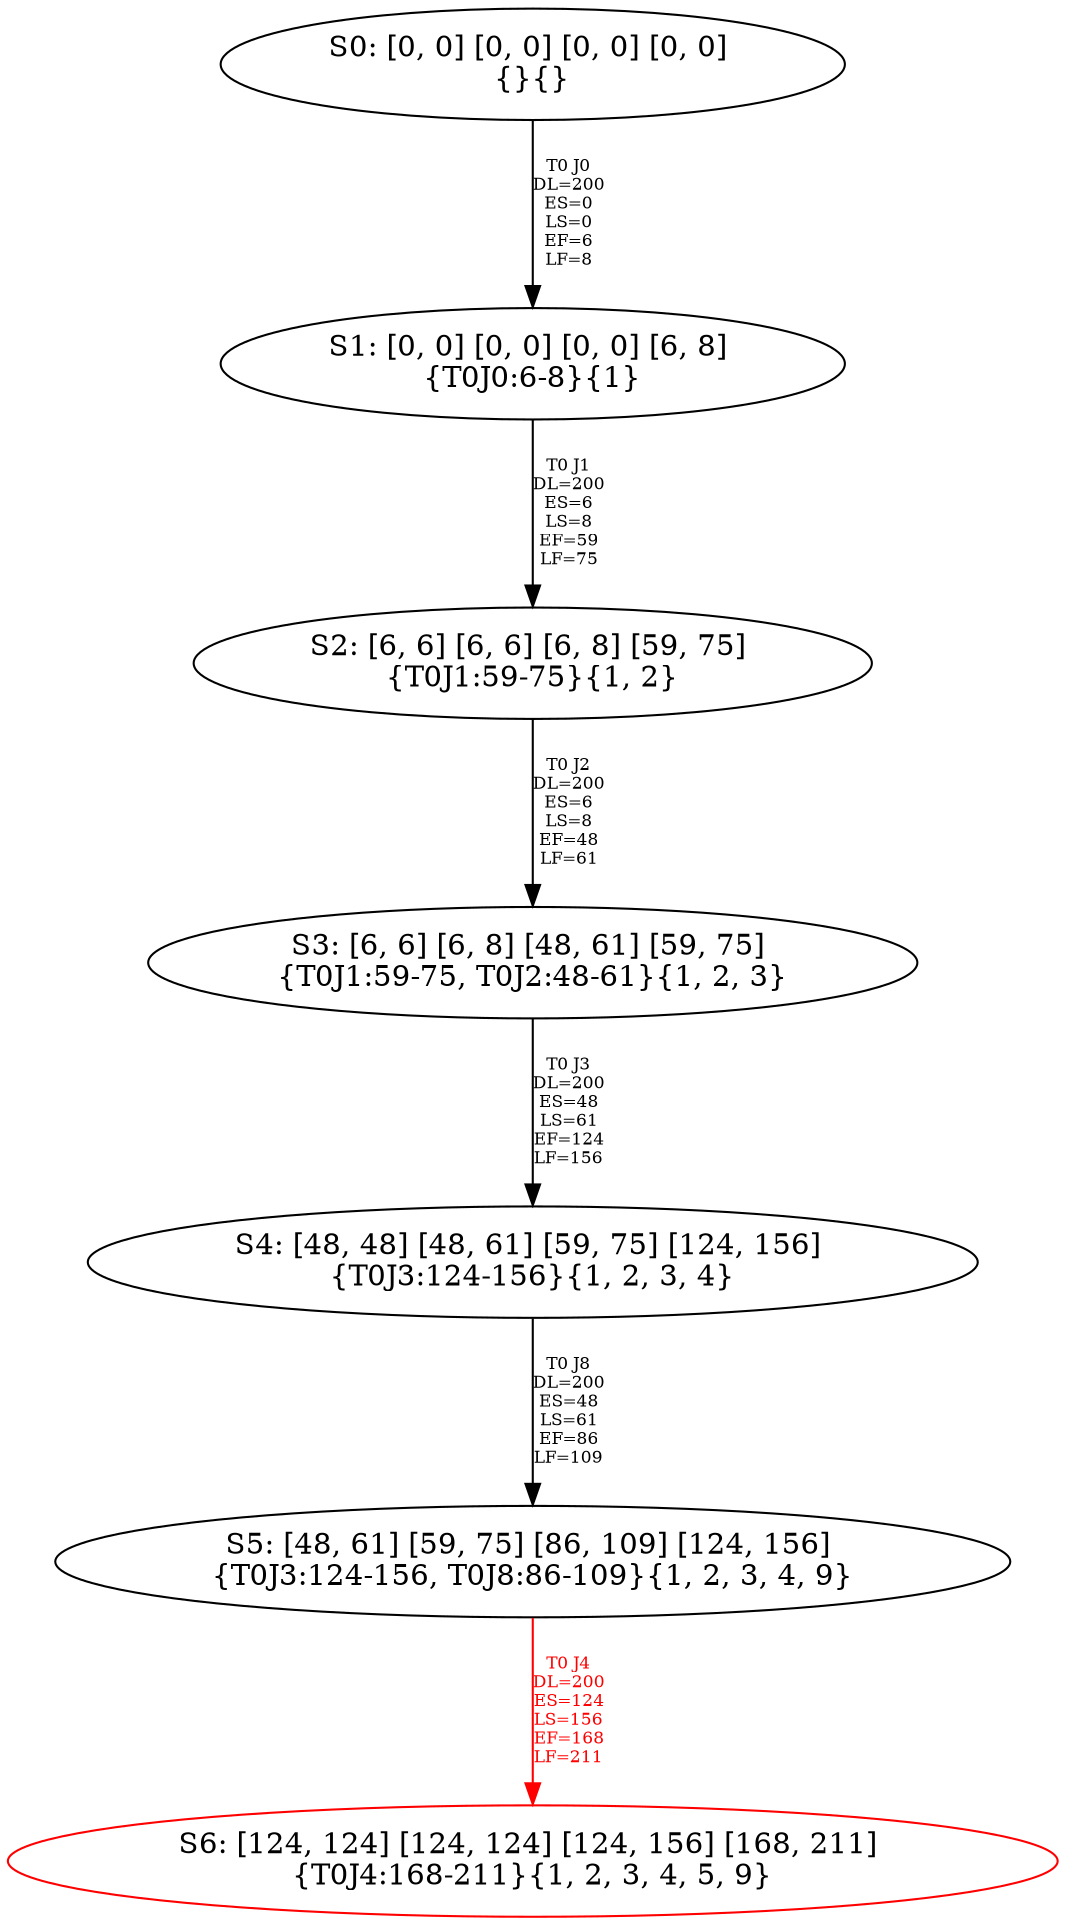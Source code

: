 digraph {
	S0[label="S0: [0, 0] [0, 0] [0, 0] [0, 0] \n{}{}"];
	S1[label="S1: [0, 0] [0, 0] [0, 0] [6, 8] \n{T0J0:6-8}{1}"];
	S2[label="S2: [6, 6] [6, 6] [6, 8] [59, 75] \n{T0J1:59-75}{1, 2}"];
	S3[label="S3: [6, 6] [6, 8] [48, 61] [59, 75] \n{T0J1:59-75, T0J2:48-61}{1, 2, 3}"];
	S4[label="S4: [48, 48] [48, 61] [59, 75] [124, 156] \n{T0J3:124-156}{1, 2, 3, 4}"];
	S5[label="S5: [48, 61] [59, 75] [86, 109] [124, 156] \n{T0J3:124-156, T0J8:86-109}{1, 2, 3, 4, 9}"];
	S6[label="S6: [124, 124] [124, 124] [124, 156] [168, 211] \n{T0J4:168-211}{1, 2, 3, 4, 5, 9}"];
	S0 -> S1[label="T0 J0\nDL=200\nES=0\nLS=0\nEF=6\nLF=8",fontsize=8];
	S1 -> S2[label="T0 J1\nDL=200\nES=6\nLS=8\nEF=59\nLF=75",fontsize=8];
	S2 -> S3[label="T0 J2\nDL=200\nES=6\nLS=8\nEF=48\nLF=61",fontsize=8];
	S3 -> S4[label="T0 J3\nDL=200\nES=48\nLS=61\nEF=124\nLF=156",fontsize=8];
	S4 -> S5[label="T0 J8\nDL=200\nES=48\nLS=61\nEF=86\nLF=109",fontsize=8];
	S5 -> S6[label="T0 J4\nDL=200\nES=124\nLS=156\nEF=168\nLF=211",color=Red,fontcolor=Red,fontsize=8];
S6[color=Red];
}
